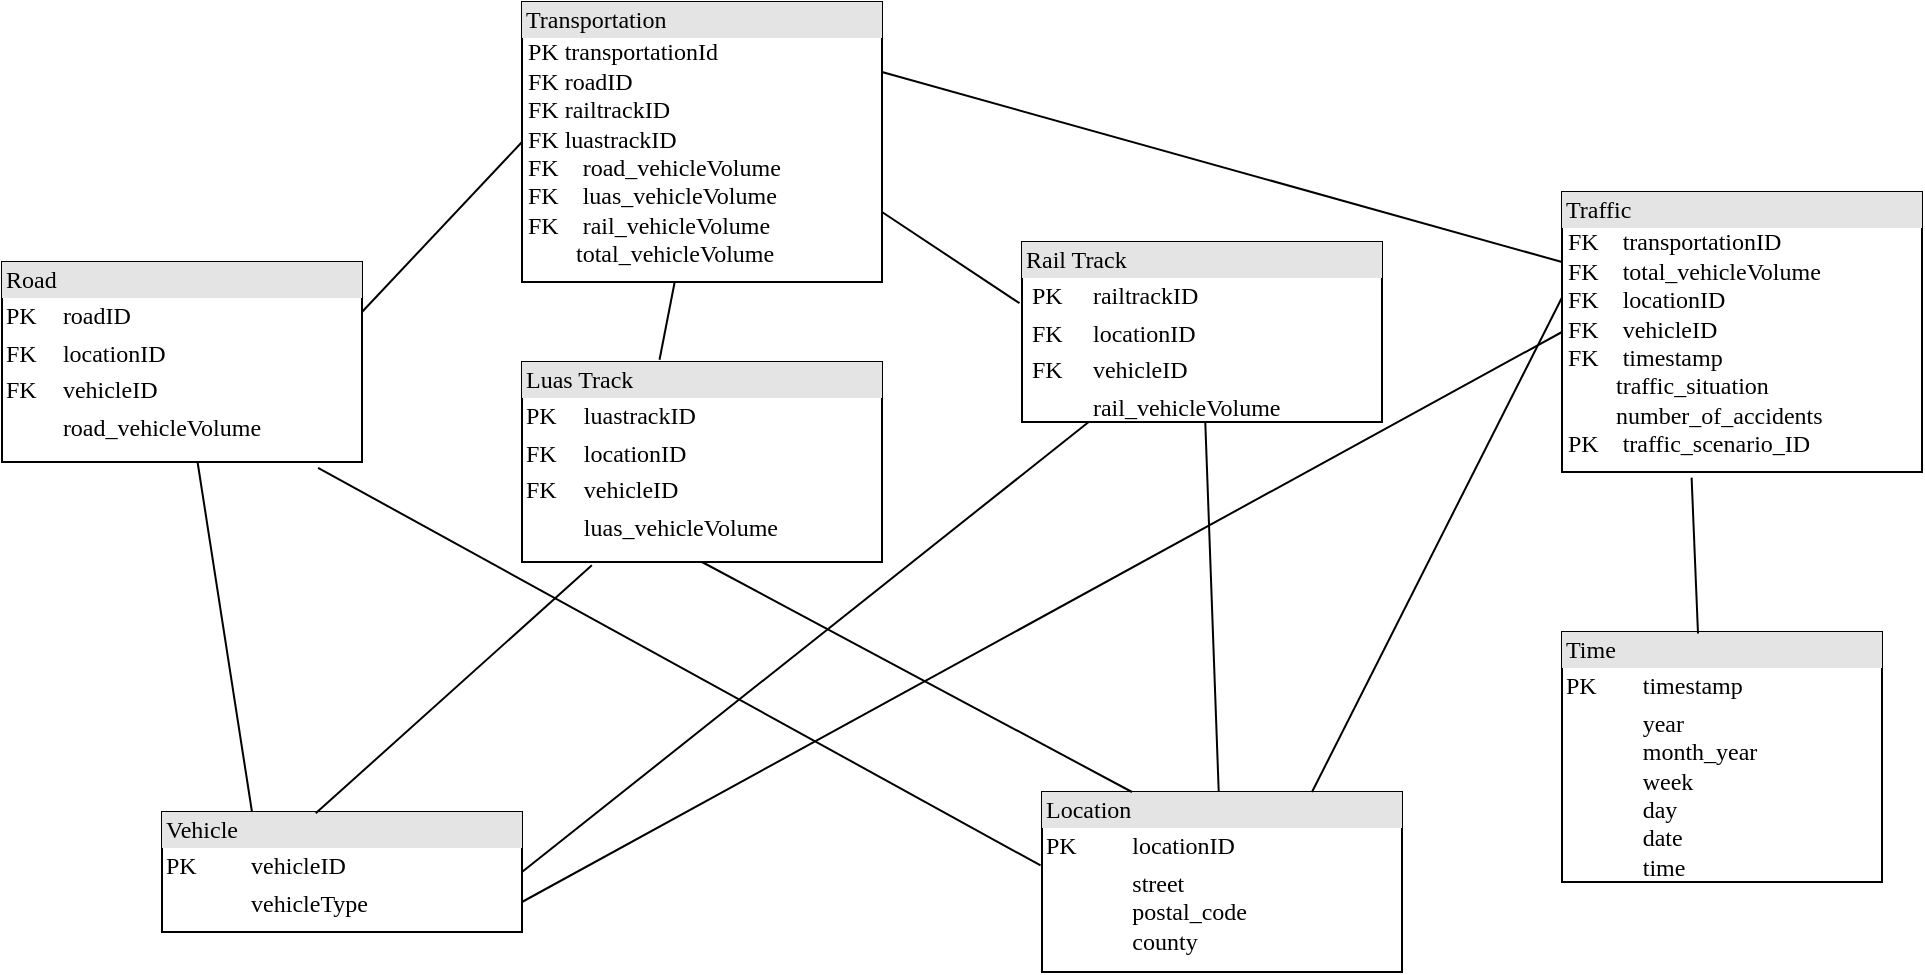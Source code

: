 <mxfile version="12.2.3" type="github" pages="1">
  <diagram name="Page-1" id="2ca16b54-16f6-2749-3443-fa8db7711227">
    <mxGraphModel dx="1024" dy="534" grid="1" gridSize="10" guides="1" tooltips="1" connect="1" arrows="1" fold="1" page="1" pageScale="1" pageWidth="1100" pageHeight="850" background="#ffffff" math="0" shadow="0">
      <root>
        <mxCell id="0"/>
        <mxCell id="1" parent="0"/>
        <mxCell id="2ed32ef02a7f4228-4" value="&lt;div style=&quot;box-sizing: border-box ; width: 100% ; background: #e4e4e4 ; padding: 2px&quot;&gt;Transportation&lt;/div&gt;&lt;div&gt;&amp;nbsp;PK&lt;span style=&quot;white-space: pre&quot;&gt;	&lt;/span&gt;transportationId&lt;/div&gt;&lt;div&gt;&amp;nbsp;FK&lt;span style=&quot;white-space: pre&quot;&gt;	&lt;/span&gt;roadID&lt;/div&gt;&lt;div&gt;&amp;nbsp;FK&lt;span style=&quot;white-space: pre&quot;&gt;	&lt;/span&gt;railtrackID&lt;/div&gt;&lt;div&gt;&amp;nbsp;FK&lt;span style=&quot;white-space: pre&quot;&gt;	&lt;/span&gt;luastrackID&lt;/div&gt;&lt;div&gt;&amp;nbsp;FK&amp;nbsp; &amp;nbsp; road_vehicleVolume&lt;/div&gt;&lt;div&gt;&amp;nbsp;FK&amp;nbsp; &amp;nbsp; luas_vehicleVolume&lt;/div&gt;&lt;div&gt;&amp;nbsp;FK&amp;nbsp; &amp;nbsp; rail_vehicleVolume&lt;/div&gt;&lt;div&gt;&amp;nbsp; &amp;nbsp; &amp;nbsp; &amp;nbsp; &amp;nbsp;total_vehicleVolume&lt;/div&gt;" style="verticalAlign=top;align=left;overflow=fill;html=1;rounded=0;shadow=0;comic=0;labelBackgroundColor=none;strokeWidth=1;fontFamily=Verdana;fontSize=12" parent="1" vertex="1">
          <mxGeometry x="560" y="20" width="180" height="140" as="geometry"/>
        </mxCell>
        <mxCell id="P7vGpX-RoMBEGEW_AZkf-2" value="&lt;div style=&quot;box-sizing: border-box ; width: 100% ; background: #e4e4e4 ; padding: 2px&quot;&gt;Road&lt;/div&gt;&lt;table style=&quot;width: 100% ; font-size: 1em&quot; cellpadding=&quot;2&quot; cellspacing=&quot;0&quot;&gt;&lt;tbody&gt;&lt;tr&gt;&lt;td&gt;PK&lt;/td&gt;&lt;td&gt;roadID&lt;/td&gt;&lt;/tr&gt;&lt;tr&gt;&lt;td&gt;FK&lt;/td&gt;&lt;td&gt;locationID&lt;/td&gt;&lt;/tr&gt;&lt;tr&gt;&lt;td&gt;FK&lt;/td&gt;&lt;td&gt;vehicleID&lt;/td&gt;&lt;/tr&gt;&lt;tr&gt;&lt;td&gt;&amp;nbsp;&lt;/td&gt;&lt;td&gt;road_vehicleVolume&lt;/td&gt;&lt;/tr&gt;&lt;/tbody&gt;&lt;/table&gt;" style="verticalAlign=top;align=left;overflow=fill;html=1;rounded=0;shadow=0;comic=0;labelBackgroundColor=none;strokeWidth=1;fontFamily=Verdana;fontSize=12" vertex="1" parent="1">
          <mxGeometry x="300" y="150" width="180" height="100" as="geometry"/>
        </mxCell>
        <mxCell id="P7vGpX-RoMBEGEW_AZkf-3" value="&lt;div style=&quot;box-sizing: border-box ; width: 100% ; background: #e4e4e4 ; padding: 2px&quot;&gt;Luas Track&lt;/div&gt;&lt;table style=&quot;width: 100% ; font-size: 1em&quot; cellpadding=&quot;2&quot; cellspacing=&quot;0&quot;&gt;&lt;tbody&gt;&lt;tr&gt;&lt;td&gt;PK&lt;/td&gt;&lt;td&gt;luastrackID&lt;/td&gt;&lt;/tr&gt;&lt;tr&gt;&lt;td&gt;FK&lt;/td&gt;&lt;td&gt;locationID&lt;/td&gt;&lt;/tr&gt;&lt;tr&gt;&lt;td&gt;FK&lt;/td&gt;&lt;td&gt;vehicleID&lt;/td&gt;&lt;/tr&gt;&lt;tr&gt;&lt;td&gt;&amp;nbsp;&amp;nbsp;&lt;/td&gt;&lt;td&gt;luas_vehicleVolume&lt;/td&gt;&lt;/tr&gt;&lt;/tbody&gt;&lt;/table&gt;" style="verticalAlign=top;align=left;overflow=fill;html=1;rounded=0;shadow=0;comic=0;labelBackgroundColor=none;strokeWidth=1;fontFamily=Verdana;fontSize=12" vertex="1" parent="1">
          <mxGeometry x="560" y="200" width="180" height="100" as="geometry"/>
        </mxCell>
        <mxCell id="P7vGpX-RoMBEGEW_AZkf-5" value="&lt;div style=&quot;box-sizing: border-box ; width: 100% ; background: #e4e4e4 ; padding: 2px&quot;&gt;Rail Track&lt;/div&gt;&lt;table style=&quot;width: 100% ; font-size: 1em&quot; cellpadding=&quot;2&quot; cellspacing=&quot;0&quot;&gt;&lt;tbody&gt;&lt;tr&gt;&lt;td&gt;&amp;nbsp;PK&lt;/td&gt;&lt;td&gt;railtrackID&lt;/td&gt;&lt;/tr&gt;&lt;tr&gt;&lt;td&gt;&amp;nbsp;FK&lt;/td&gt;&lt;td&gt;locationID&lt;/td&gt;&lt;/tr&gt;&lt;tr&gt;&lt;td&gt;&amp;nbsp;FK&lt;/td&gt;&lt;td&gt;vehicleID&lt;/td&gt;&lt;/tr&gt;&lt;tr&gt;&lt;td&gt;&lt;br&gt;&lt;/td&gt;&lt;td&gt;rail_vehicleVolume&lt;/td&gt;&lt;/tr&gt;&lt;/tbody&gt;&lt;/table&gt;" style="verticalAlign=top;align=left;overflow=fill;html=1;rounded=0;shadow=0;comic=0;labelBackgroundColor=none;strokeWidth=1;fontFamily=Verdana;fontSize=12" vertex="1" parent="1">
          <mxGeometry x="810" y="140" width="180" height="90" as="geometry"/>
        </mxCell>
        <mxCell id="P7vGpX-RoMBEGEW_AZkf-6" value="" style="endArrow=none;html=1;entryX=0;entryY=0.5;entryDx=0;entryDy=0;exitX=1;exitY=0.25;exitDx=0;exitDy=0;" edge="1" parent="1" source="P7vGpX-RoMBEGEW_AZkf-2" target="2ed32ef02a7f4228-4">
          <mxGeometry width="50" height="50" relative="1" as="geometry">
            <mxPoint x="190" y="171" as="sourcePoint"/>
            <mxPoint x="240" y="121" as="targetPoint"/>
          </mxGeometry>
        </mxCell>
        <mxCell id="P7vGpX-RoMBEGEW_AZkf-8" value="" style="endArrow=none;html=1;exitX=0.382;exitY=-0.011;exitDx=0;exitDy=0;exitPerimeter=0;" edge="1" parent="1" source="P7vGpX-RoMBEGEW_AZkf-3" target="2ed32ef02a7f4228-4">
          <mxGeometry width="50" height="50" relative="1" as="geometry">
            <mxPoint x="110" y="340" as="sourcePoint"/>
            <mxPoint x="60" y="330" as="targetPoint"/>
          </mxGeometry>
        </mxCell>
        <mxCell id="P7vGpX-RoMBEGEW_AZkf-9" value="" style="endArrow=none;html=1;entryX=1;entryY=0.75;entryDx=0;entryDy=0;exitX=-0.007;exitY=0.34;exitDx=0;exitDy=0;exitPerimeter=0;" edge="1" parent="1" source="P7vGpX-RoMBEGEW_AZkf-5" target="2ed32ef02a7f4228-4">
          <mxGeometry width="50" height="50" relative="1" as="geometry">
            <mxPoint x="10" y="350" as="sourcePoint"/>
            <mxPoint x="60" y="300" as="targetPoint"/>
          </mxGeometry>
        </mxCell>
        <mxCell id="P7vGpX-RoMBEGEW_AZkf-12" value="&lt;div style=&quot;box-sizing: border-box ; width: 100% ; background: #e4e4e4 ; padding: 2px&quot;&gt;Vehicle&lt;/div&gt;&lt;table style=&quot;width: 100% ; font-size: 1em&quot; cellpadding=&quot;2&quot; cellspacing=&quot;0&quot;&gt;&lt;tbody&gt;&lt;tr&gt;&lt;td&gt;PK&lt;/td&gt;&lt;td&gt;vehicleID&lt;/td&gt;&lt;/tr&gt;&lt;tr&gt;&lt;td&gt;&lt;br&gt;&lt;/td&gt;&lt;td&gt;vehicleType&lt;/td&gt;&lt;/tr&gt;&lt;tr&gt;&lt;td&gt;&lt;/td&gt;&lt;td&gt;&lt;/td&gt;&lt;/tr&gt;&lt;/tbody&gt;&lt;/table&gt;" style="verticalAlign=top;align=left;overflow=fill;html=1;rounded=0;shadow=0;comic=0;labelBackgroundColor=none;strokeWidth=1;fontFamily=Verdana;fontSize=12" vertex="1" parent="1">
          <mxGeometry x="380" y="425" width="180" height="60" as="geometry"/>
        </mxCell>
        <mxCell id="P7vGpX-RoMBEGEW_AZkf-13" style="edgeStyle=orthogonalEdgeStyle;rounded=0;orthogonalLoop=1;jettySize=auto;html=1;exitX=0.5;exitY=1;exitDx=0;exitDy=0;" edge="1" parent="1" source="P7vGpX-RoMBEGEW_AZkf-12" target="P7vGpX-RoMBEGEW_AZkf-12">
          <mxGeometry relative="1" as="geometry"/>
        </mxCell>
        <mxCell id="P7vGpX-RoMBEGEW_AZkf-14" value="&lt;div style=&quot;box-sizing: border-box ; width: 100% ; background: #e4e4e4 ; padding: 2px&quot;&gt;Location&lt;/div&gt;&lt;table style=&quot;width: 100% ; font-size: 1em&quot; cellpadding=&quot;2&quot; cellspacing=&quot;0&quot;&gt;&lt;tbody&gt;&lt;tr&gt;&lt;td&gt;PK&lt;/td&gt;&lt;td&gt;locationID&lt;/td&gt;&lt;/tr&gt;&lt;tr&gt;&lt;td&gt;&lt;br&gt;&lt;/td&gt;&lt;td&gt;street&lt;br&gt;postal_code&lt;br&gt;county&lt;/td&gt;&lt;/tr&gt;&lt;tr&gt;&lt;td&gt;&lt;/td&gt;&lt;td&gt;&lt;/td&gt;&lt;/tr&gt;&lt;/tbody&gt;&lt;/table&gt;" style="verticalAlign=top;align=left;overflow=fill;html=1;rounded=0;shadow=0;comic=0;labelBackgroundColor=none;strokeWidth=1;fontFamily=Verdana;fontSize=12" vertex="1" parent="1">
          <mxGeometry x="820" y="415" width="180" height="90" as="geometry"/>
        </mxCell>
        <mxCell id="P7vGpX-RoMBEGEW_AZkf-15" value="" style="endArrow=none;html=1;entryX=0.25;entryY=0;entryDx=0;entryDy=0;" edge="1" parent="1" source="P7vGpX-RoMBEGEW_AZkf-2" target="P7vGpX-RoMBEGEW_AZkf-12">
          <mxGeometry width="50" height="50" relative="1" as="geometry">
            <mxPoint x="20" y="590" as="sourcePoint"/>
            <mxPoint x="70" y="540" as="targetPoint"/>
          </mxGeometry>
        </mxCell>
        <mxCell id="P7vGpX-RoMBEGEW_AZkf-16" value="" style="endArrow=none;html=1;entryX=0.427;entryY=0.011;entryDx=0;entryDy=0;exitX=0.194;exitY=1.016;exitDx=0;exitDy=0;exitPerimeter=0;entryPerimeter=0;" edge="1" parent="1" source="P7vGpX-RoMBEGEW_AZkf-3" target="P7vGpX-RoMBEGEW_AZkf-12">
          <mxGeometry width="50" height="50" relative="1" as="geometry">
            <mxPoint x="136.277" y="260" as="sourcePoint"/>
            <mxPoint x="205" y="450" as="targetPoint"/>
          </mxGeometry>
        </mxCell>
        <mxCell id="P7vGpX-RoMBEGEW_AZkf-18" value="" style="endArrow=none;html=1;" edge="1" parent="1" source="P7vGpX-RoMBEGEW_AZkf-5" target="P7vGpX-RoMBEGEW_AZkf-14">
          <mxGeometry width="50" height="50" relative="1" as="geometry">
            <mxPoint x="309.92" y="341.44" as="sourcePoint"/>
            <mxPoint x="850" y="375" as="targetPoint"/>
          </mxGeometry>
        </mxCell>
        <mxCell id="P7vGpX-RoMBEGEW_AZkf-19" value="" style="endArrow=none;html=1;entryX=0.25;entryY=0;entryDx=0;entryDy=0;exitX=0.5;exitY=1;exitDx=0;exitDy=0;" edge="1" parent="1" source="P7vGpX-RoMBEGEW_AZkf-3" target="P7vGpX-RoMBEGEW_AZkf-14">
          <mxGeometry width="50" height="50" relative="1" as="geometry">
            <mxPoint x="319.92" y="351.44" as="sourcePoint"/>
            <mxPoint x="256.86" y="470.605" as="targetPoint"/>
          </mxGeometry>
        </mxCell>
        <mxCell id="P7vGpX-RoMBEGEW_AZkf-20" value="" style="endArrow=none;html=1;entryX=-0.004;entryY=0.408;entryDx=0;entryDy=0;exitX=0.878;exitY=1.029;exitDx=0;exitDy=0;entryPerimeter=0;exitPerimeter=0;" edge="1" parent="1" source="P7vGpX-RoMBEGEW_AZkf-2" target="P7vGpX-RoMBEGEW_AZkf-14">
          <mxGeometry width="50" height="50" relative="1" as="geometry">
            <mxPoint x="355" y="330" as="sourcePoint"/>
            <mxPoint x="545" y="450" as="targetPoint"/>
            <Array as="points"/>
          </mxGeometry>
        </mxCell>
        <mxCell id="P7vGpX-RoMBEGEW_AZkf-26" value="" style="endArrow=none;html=1;entryX=1;entryY=0.5;entryDx=0;entryDy=0;" edge="1" parent="1" source="P7vGpX-RoMBEGEW_AZkf-5" target="P7vGpX-RoMBEGEW_AZkf-12">
          <mxGeometry width="50" height="50" relative="1" as="geometry">
            <mxPoint x="600" y="290" as="sourcePoint"/>
            <mxPoint x="190" y="690" as="targetPoint"/>
          </mxGeometry>
        </mxCell>
        <mxCell id="P7vGpX-RoMBEGEW_AZkf-30" value="&lt;div style=&quot;box-sizing: border-box ; width: 100% ; background: #e4e4e4 ; padding: 2px&quot;&gt;Time&lt;/div&gt;&lt;table style=&quot;width: 100% ; font-size: 1em&quot; cellpadding=&quot;2&quot; cellspacing=&quot;0&quot;&gt;&lt;tbody&gt;&lt;tr&gt;&lt;td&gt;PK&lt;/td&gt;&lt;td&gt;timestamp&lt;/td&gt;&lt;/tr&gt;&lt;tr&gt;&lt;td&gt;&lt;br&gt;&lt;/td&gt;&lt;td&gt;year&lt;br&gt;month_year&lt;br&gt;week&lt;br&gt;day&lt;br&gt;date&lt;br&gt;time&lt;/td&gt;&lt;/tr&gt;&lt;tr&gt;&lt;td&gt;&lt;/td&gt;&lt;td&gt;&lt;/td&gt;&lt;/tr&gt;&lt;/tbody&gt;&lt;/table&gt;" style="verticalAlign=top;align=left;overflow=fill;html=1;rounded=0;shadow=0;comic=0;labelBackgroundColor=none;strokeWidth=1;fontFamily=Verdana;fontSize=12" vertex="1" parent="1">
          <mxGeometry x="1080" y="335" width="160" height="125" as="geometry"/>
        </mxCell>
        <mxCell id="P7vGpX-RoMBEGEW_AZkf-31" value="&lt;div style=&quot;box-sizing: border-box ; width: 100% ; background: #e4e4e4 ; padding: 2px&quot;&gt;Traffic&lt;/div&gt;&amp;nbsp;FK&amp;nbsp; &amp;nbsp; transportationID&lt;br&gt;&amp;nbsp;FK&amp;nbsp; &amp;nbsp; total_vehicleVolume&lt;br&gt;&amp;nbsp;FK&amp;nbsp; &amp;nbsp; locationID&lt;br&gt;&amp;nbsp;FK&amp;nbsp; &amp;nbsp; vehicleID&lt;br&gt;&amp;nbsp;FK&amp;nbsp; &amp;nbsp; timestamp&lt;br&gt;&amp;nbsp; &amp;nbsp; &amp;nbsp; &amp;nbsp; &amp;nbsp;traffic_situation&lt;br&gt;&amp;nbsp; &amp;nbsp; &amp;nbsp; &amp;nbsp; &amp;nbsp;number_of_accidents&lt;br&gt;&amp;nbsp;PK&amp;nbsp; &amp;nbsp; traffic_scenario_ID" style="verticalAlign=top;align=left;overflow=fill;html=1;rounded=0;shadow=0;comic=0;labelBackgroundColor=none;strokeWidth=1;fontFamily=Verdana;fontSize=12" vertex="1" parent="1">
          <mxGeometry x="1080" y="115" width="180" height="140" as="geometry"/>
        </mxCell>
        <mxCell id="P7vGpX-RoMBEGEW_AZkf-34" value="" style="endArrow=none;html=1;entryX=0.425;entryY=0.006;entryDx=0;entryDy=0;entryPerimeter=0;exitX=0.36;exitY=1.02;exitDx=0;exitDy=0;exitPerimeter=0;" edge="1" parent="1" source="P7vGpX-RoMBEGEW_AZkf-31" target="P7vGpX-RoMBEGEW_AZkf-30">
          <mxGeometry width="50" height="50" relative="1" as="geometry">
            <mxPoint x="450" y="580" as="sourcePoint"/>
            <mxPoint x="500" y="530" as="targetPoint"/>
          </mxGeometry>
        </mxCell>
        <mxCell id="P7vGpX-RoMBEGEW_AZkf-35" value="" style="endArrow=none;html=1;entryX=1;entryY=0.75;entryDx=0;entryDy=0;" edge="1" parent="1" target="P7vGpX-RoMBEGEW_AZkf-12">
          <mxGeometry width="50" height="50" relative="1" as="geometry">
            <mxPoint x="1080" y="185" as="sourcePoint"/>
            <mxPoint x="500" y="530" as="targetPoint"/>
            <Array as="points"/>
          </mxGeometry>
        </mxCell>
        <mxCell id="P7vGpX-RoMBEGEW_AZkf-36" value="" style="endArrow=none;html=1;entryX=1;entryY=0.25;entryDx=0;entryDy=0;exitX=0;exitY=0.25;exitDx=0;exitDy=0;" edge="1" parent="1" source="P7vGpX-RoMBEGEW_AZkf-31" target="2ed32ef02a7f4228-4">
          <mxGeometry width="50" height="50" relative="1" as="geometry">
            <mxPoint x="450" y="580" as="sourcePoint"/>
            <mxPoint x="500" y="530" as="targetPoint"/>
          </mxGeometry>
        </mxCell>
        <mxCell id="P7vGpX-RoMBEGEW_AZkf-43" value="" style="endArrow=none;html=1;exitX=0.75;exitY=0;exitDx=0;exitDy=0;entryX=0;entryY=0.377;entryDx=0;entryDy=0;entryPerimeter=0;" edge="1" parent="1" source="P7vGpX-RoMBEGEW_AZkf-14" target="P7vGpX-RoMBEGEW_AZkf-31">
          <mxGeometry width="50" height="50" relative="1" as="geometry">
            <mxPoint x="300" y="580" as="sourcePoint"/>
            <mxPoint x="350" y="530" as="targetPoint"/>
          </mxGeometry>
        </mxCell>
      </root>
    </mxGraphModel>
  </diagram>
</mxfile>
